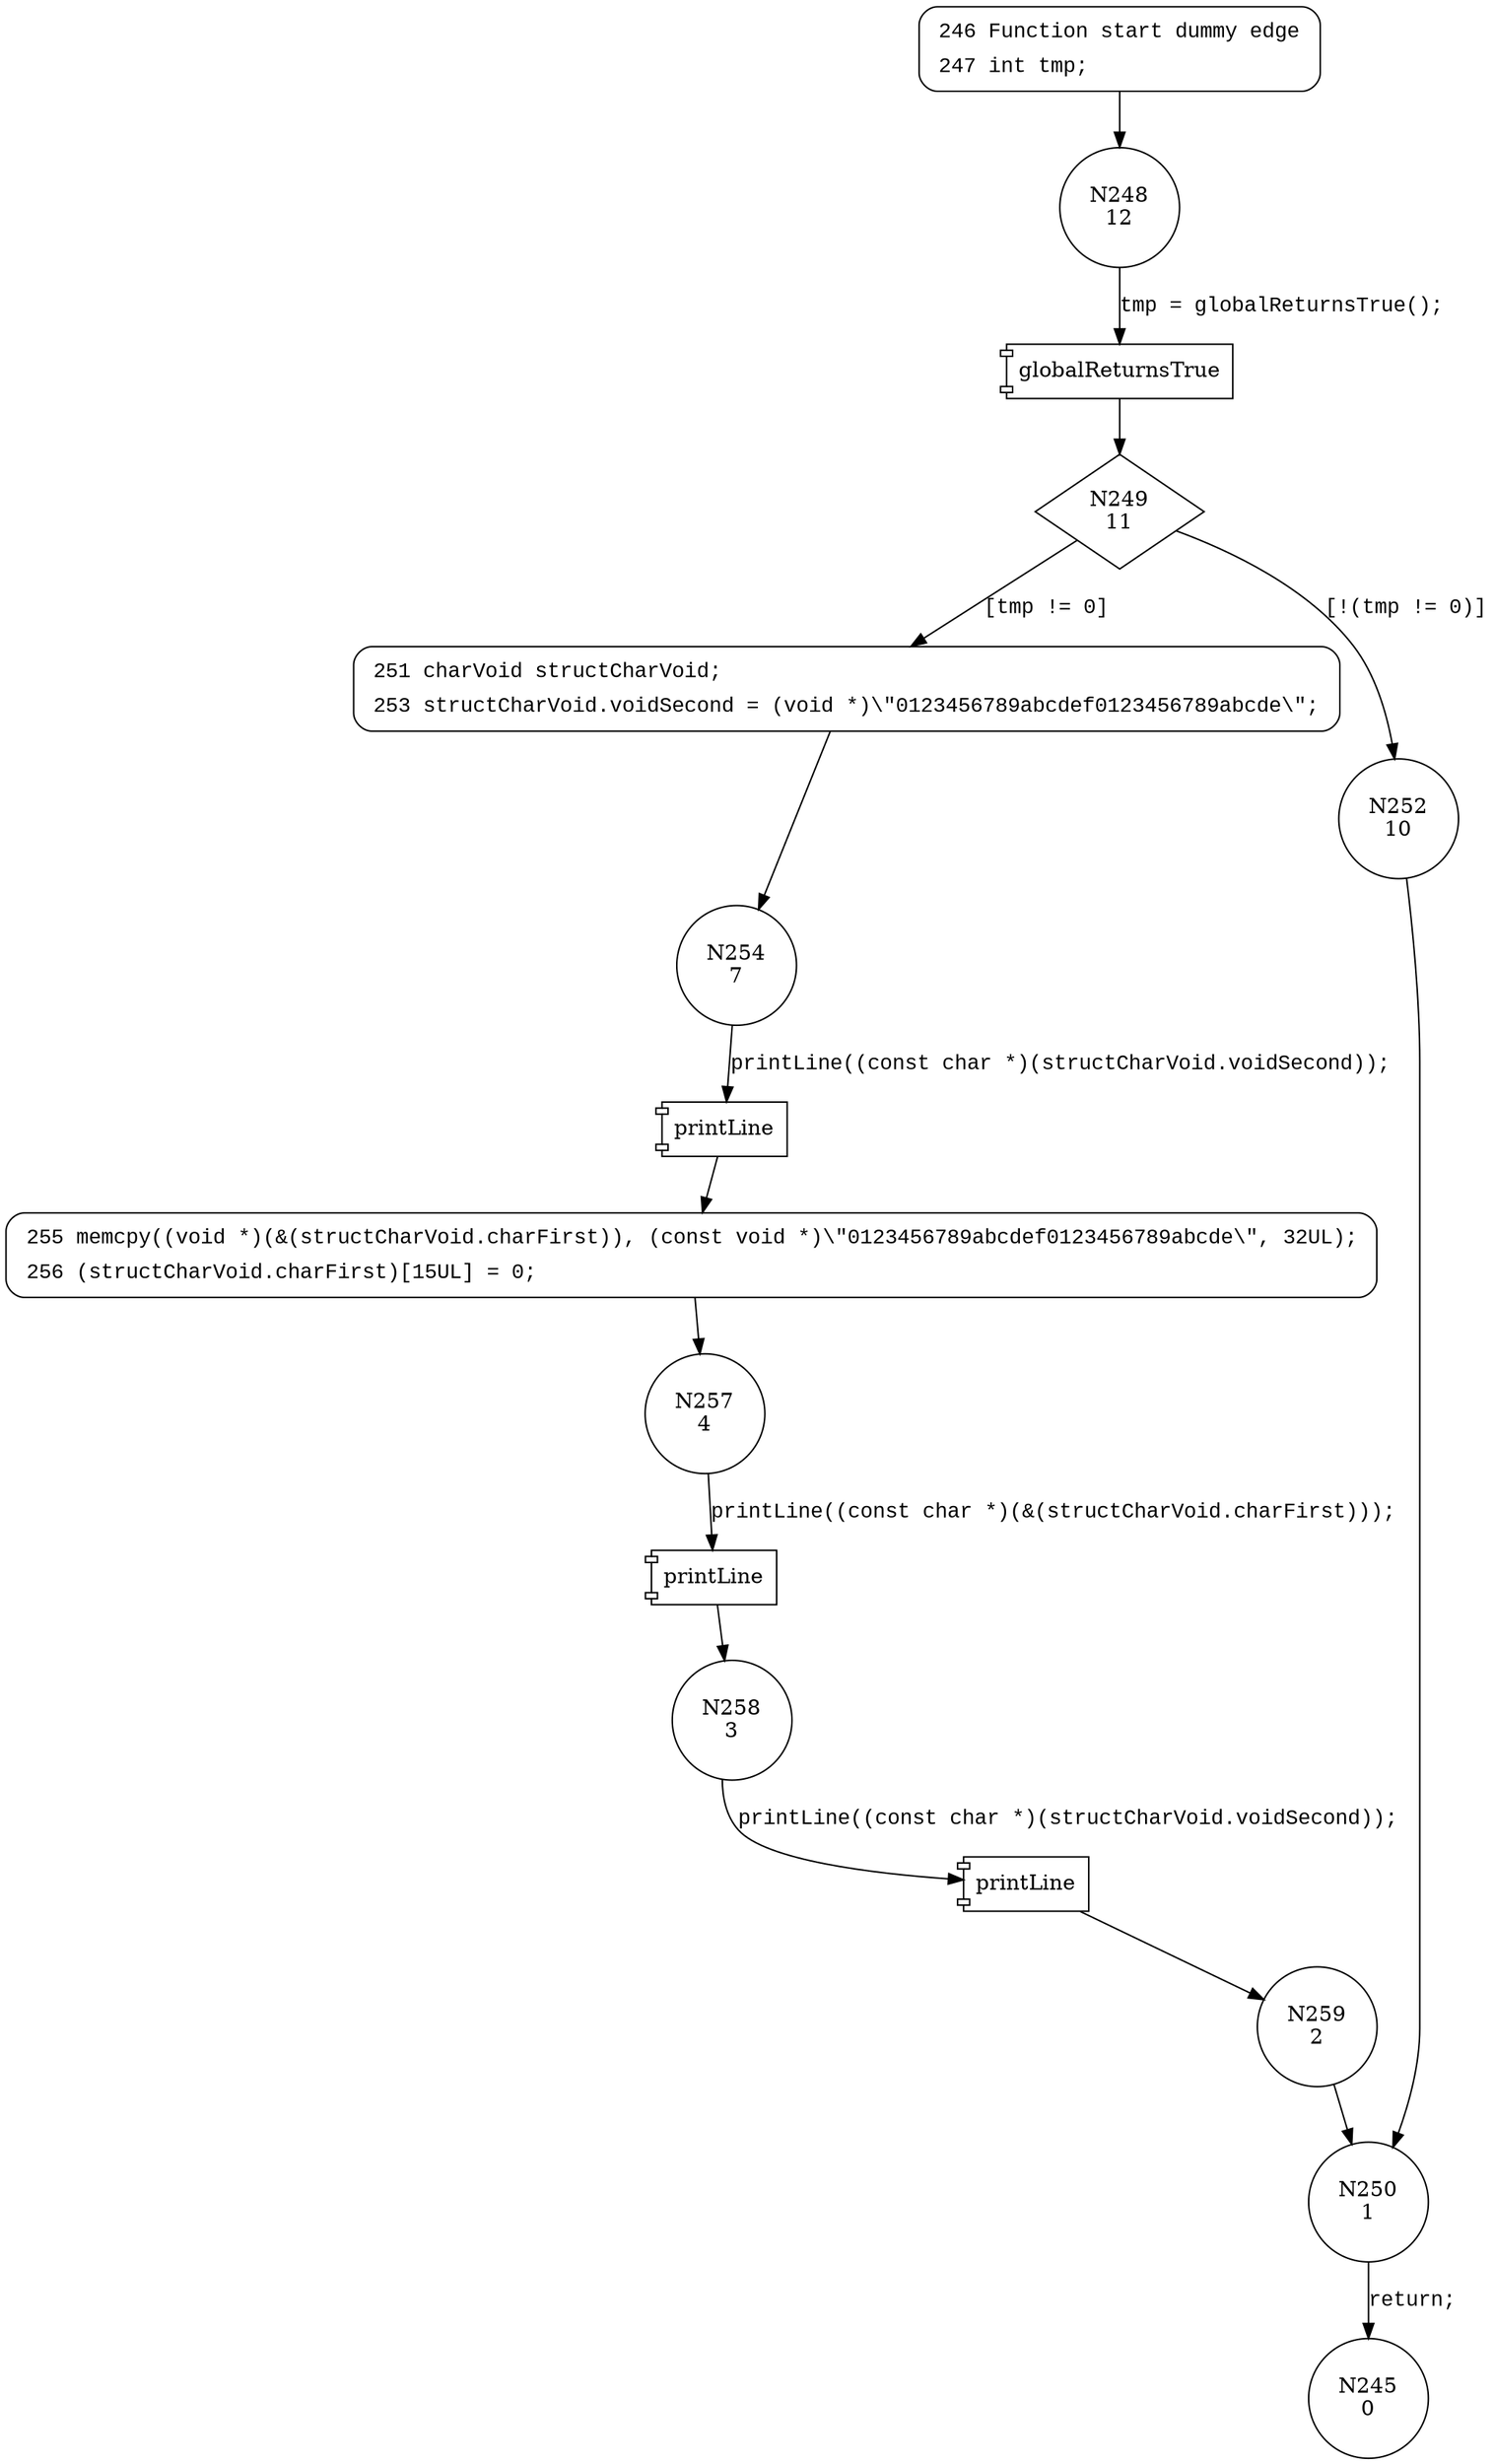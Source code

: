 digraph CWE121_Stack_Based_Buffer_Overflow__char_type_overrun_memcpy_11_bad {
248 [shape="circle" label="N248\n12"]
249 [shape="diamond" label="N249\n11"]
251 [shape="circle" label="N251\n9"]
252 [shape="circle" label="N252\n10"]
250 [shape="circle" label="N250\n1"]
245 [shape="circle" label="N245\n0"]
254 [shape="circle" label="N254\n7"]
255 [shape="circle" label="N255\n6"]
257 [shape="circle" label="N257\n4"]
258 [shape="circle" label="N258\n3"]
259 [shape="circle" label="N259\n2"]
246 [style="filled,bold" penwidth="1" fillcolor="white" fontname="Courier New" shape="Mrecord" label=<<table border="0" cellborder="0" cellpadding="3" bgcolor="white"><tr><td align="right">246</td><td align="left">Function start dummy edge</td></tr><tr><td align="right">247</td><td align="left">int tmp;</td></tr></table>>]
246 -> 248[label=""]
251 [style="filled,bold" penwidth="1" fillcolor="white" fontname="Courier New" shape="Mrecord" label=<<table border="0" cellborder="0" cellpadding="3" bgcolor="white"><tr><td align="right">251</td><td align="left">charVoid structCharVoid;</td></tr><tr><td align="right">253</td><td align="left">structCharVoid.voidSecond = (void *)\&quot;0123456789abcdef0123456789abcde\&quot;;</td></tr></table>>]
251 -> 254[label=""]
255 [style="filled,bold" penwidth="1" fillcolor="white" fontname="Courier New" shape="Mrecord" label=<<table border="0" cellborder="0" cellpadding="3" bgcolor="white"><tr><td align="right">255</td><td align="left">memcpy((void *)(&amp;(structCharVoid.charFirst)), (const void *)\&quot;0123456789abcdef0123456789abcde\&quot;, 32UL);</td></tr><tr><td align="right">256</td><td align="left">(structCharVoid.charFirst)[15UL] = 0;</td></tr></table>>]
255 -> 257[label=""]
100008 [shape="component" label="globalReturnsTrue"]
248 -> 100008 [label="tmp = globalReturnsTrue();" fontname="Courier New"]
100008 -> 249 [label="" fontname="Courier New"]
249 -> 251 [label="[tmp != 0]" fontname="Courier New"]
249 -> 252 [label="[!(tmp != 0)]" fontname="Courier New"]
250 -> 245 [label="return;" fontname="Courier New"]
100009 [shape="component" label="printLine"]
254 -> 100009 [label="printLine((const char *)(structCharVoid.voidSecond));" fontname="Courier New"]
100009 -> 255 [label="" fontname="Courier New"]
100010 [shape="component" label="printLine"]
257 -> 100010 [label="printLine((const char *)(&(structCharVoid.charFirst)));" fontname="Courier New"]
100010 -> 258 [label="" fontname="Courier New"]
100011 [shape="component" label="printLine"]
258 -> 100011 [label="printLine((const char *)(structCharVoid.voidSecond));" fontname="Courier New"]
100011 -> 259 [label="" fontname="Courier New"]
252 -> 250 [label="" fontname="Courier New"]
259 -> 250 [label="" fontname="Courier New"]
}